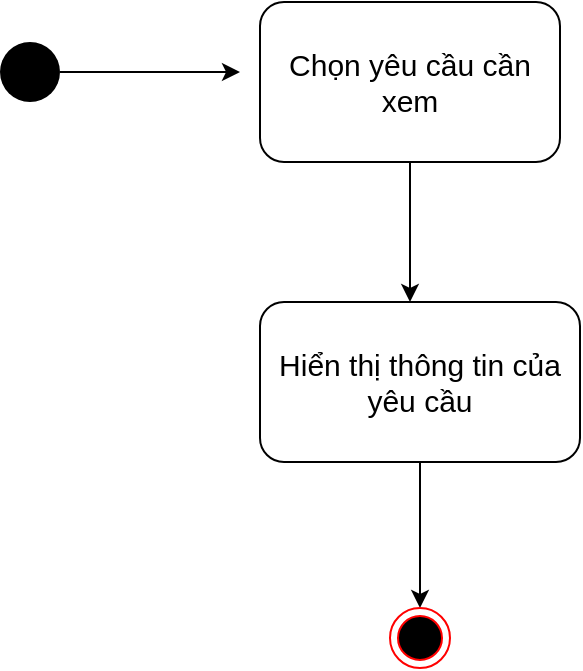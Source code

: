 <mxfile version="13.9.2" type="device"><diagram name="Page-1" id="e7e014a7-5840-1c2e-5031-d8a46d1fe8dd"><mxGraphModel dx="1038" dy="592" grid="1" gridSize="10" guides="1" tooltips="1" connect="1" arrows="1" fold="1" page="1" pageScale="1" pageWidth="1169" pageHeight="826" background="#ffffff" math="0" shadow="0"><root><mxCell id="0"/><mxCell id="1" parent="0"/><mxCell id="A0P0WAkoeJ6fGI72fvnO-72" style="edgeStyle=orthogonalEdgeStyle;rounded=0;orthogonalLoop=1;jettySize=auto;html=1;fontSize=15;" parent="1" source="A0P0WAkoeJ6fGI72fvnO-41" edge="1"><mxGeometry relative="1" as="geometry"><mxPoint x="400" y="145" as="targetPoint"/></mxGeometry></mxCell><mxCell id="A0P0WAkoeJ6fGI72fvnO-41" value="" style="ellipse;fillColor=#000000;strokeColor=none;" parent="1" vertex="1"><mxGeometry x="280" y="130" width="30" height="30" as="geometry"/></mxCell><mxCell id="A0P0WAkoeJ6fGI72fvnO-76" style="edgeStyle=orthogonalEdgeStyle;rounded=0;orthogonalLoop=1;jettySize=auto;html=1;fontSize=15;" parent="1" source="A0P0WAkoeJ6fGI72fvnO-67" edge="1"><mxGeometry relative="1" as="geometry"><mxPoint x="485" y="260" as="targetPoint"/></mxGeometry></mxCell><mxCell id="A0P0WAkoeJ6fGI72fvnO-67" value="Chọn yêu cầu cần xem" style="shape=rect;html=1;rounded=1;whiteSpace=wrap;align=center;fontSize=15;" parent="1" vertex="1"><mxGeometry x="410" y="110" width="150" height="80" as="geometry"/></mxCell><mxCell id="A0P0WAkoeJ6fGI72fvnO-77" style="edgeStyle=orthogonalEdgeStyle;rounded=0;orthogonalLoop=1;jettySize=auto;html=1;entryX=0.5;entryY=0;entryDx=0;entryDy=0;entryPerimeter=0;fontSize=15;" parent="1" source="A0P0WAkoeJ6fGI72fvnO-74" edge="1"><mxGeometry relative="1" as="geometry"><mxPoint x="490" y="413" as="targetPoint"/></mxGeometry></mxCell><mxCell id="A0P0WAkoeJ6fGI72fvnO-74" value="Hiển thị thông tin của yêu cầu" style="shape=rect;html=1;rounded=1;whiteSpace=wrap;align=center;fontSize=15;" parent="1" vertex="1"><mxGeometry x="410" y="260" width="160" height="80" as="geometry"/></mxCell><mxCell id="5bNafPegleNUicn7wx-l-1" value="" style="ellipse;html=1;shape=endState;fillColor=#000000;strokeColor=#ff0000;" vertex="1" parent="1"><mxGeometry x="475" y="413" width="30" height="30" as="geometry"/></mxCell></root></mxGraphModel></diagram></mxfile>